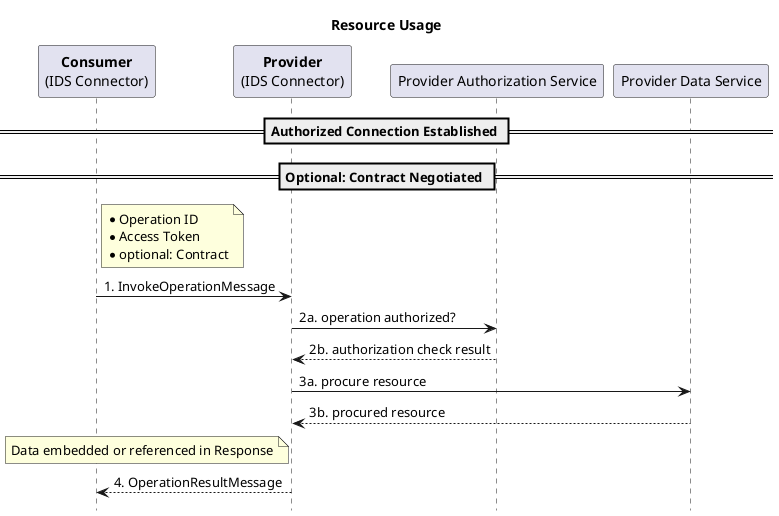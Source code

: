 @startuml

hide footbox

title Resource Usage

participant "**Consumer**\n(IDS Connector)" as C
participant "**Provider**\n(IDS Connector)" as P
participant "Provider Authorization Service" as PAS
participant "Provider Data Service" as PDS

== Authorized Connection Established ==

== Optional: Contract Negotiated ==

note right of C: *Operation ID\n*Access Token\n*optional: Contract
C -> P: 1. InvokeOperationMessage

P -> PAS: 2a. operation authorized?
P <-- PAS: 2b. authorization check result

P -> PDS: 3a. procure resource
P <-- PDS: 3b. procured resource

note left of P: Data embedded or referenced in Response
C <-- P: 4. OperationResultMessage

@enduml
